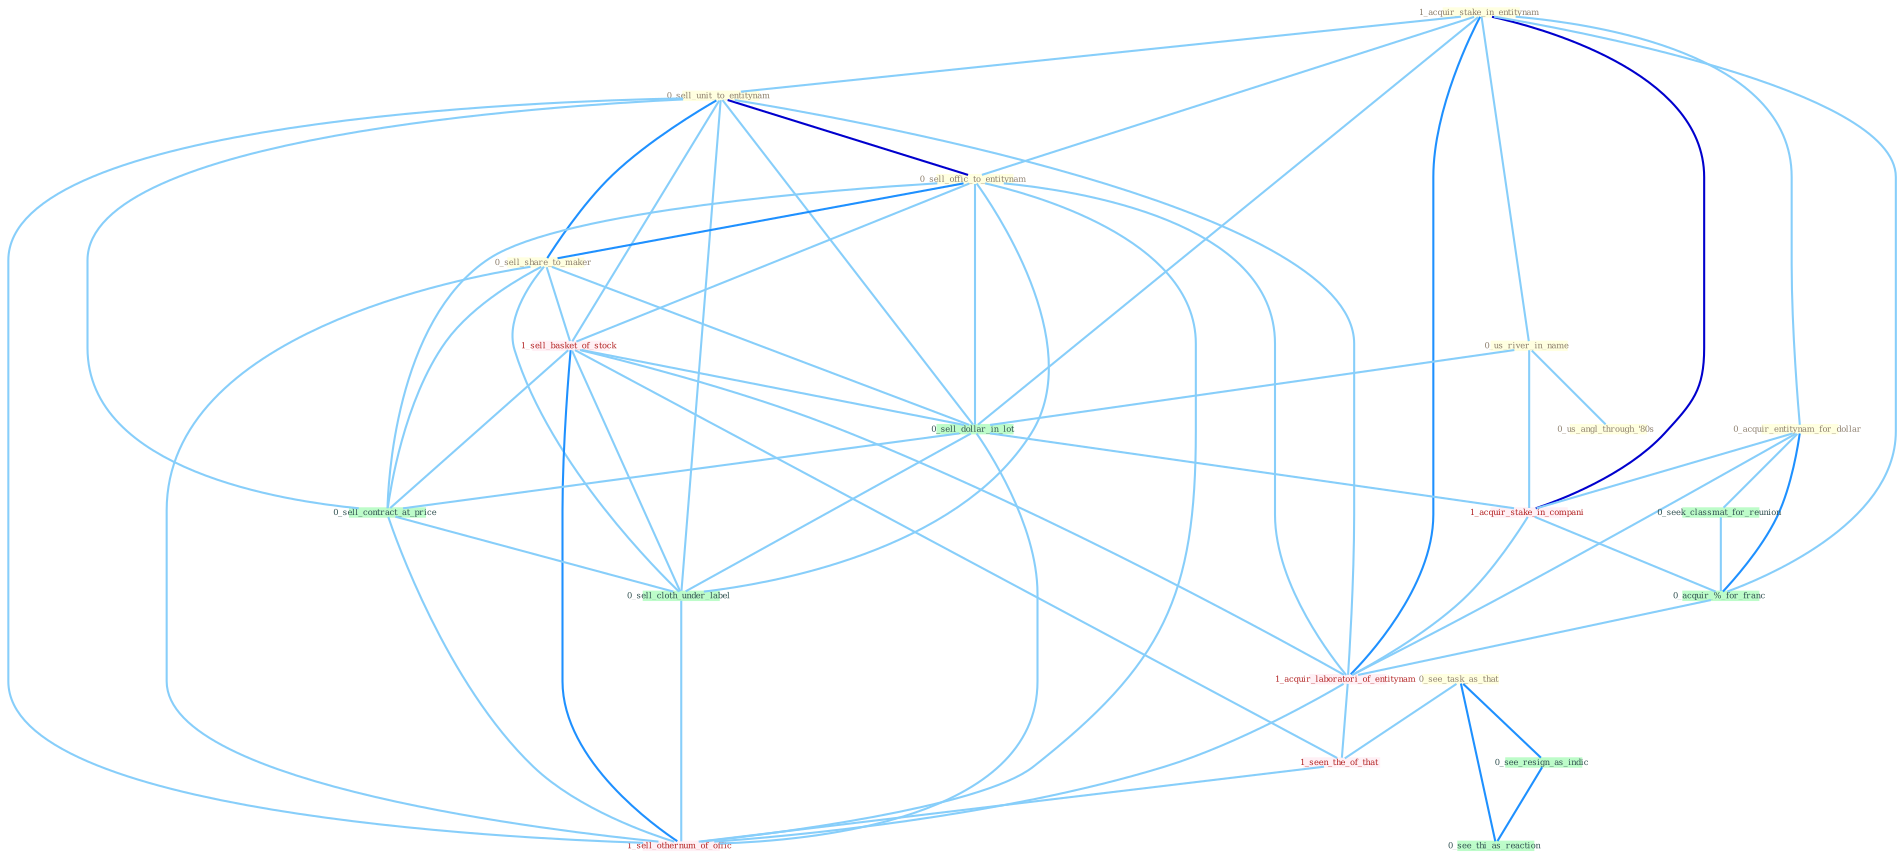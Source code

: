 Graph G{ 
    node
    [shape=polygon,style=filled,width=.5,height=.06,color="#BDFCC9",fixedsize=true,fontsize=4,
    fontcolor="#2f4f4f"];
    {node
    [color="#ffffe0", fontcolor="#8b7d6b"] "1_acquir_stake_in_entitynam " "0_us_river_in_name " "0_sell_unit_to_entitynam " "0_sell_offic_to_entitynam " "0_see_task_as_that " "0_acquir_entitynam_for_dollar " "0_us_angl_through_'80s " "0_sell_share_to_maker "}
{node [color="#fff0f5", fontcolor="#b22222"] "1_sell_basket_of_stock " "1_acquir_stake_in_compani " "1_acquir_laboratori_of_entitynam " "1_seen_the_of_that " "1_sell_othernum_of_offic "}
edge [color="#B0E2FF"];

	"1_acquir_stake_in_entitynam " -- "0_us_river_in_name " [w="1", color="#87cefa" ];
	"1_acquir_stake_in_entitynam " -- "0_sell_unit_to_entitynam " [w="1", color="#87cefa" ];
	"1_acquir_stake_in_entitynam " -- "0_sell_offic_to_entitynam " [w="1", color="#87cefa" ];
	"1_acquir_stake_in_entitynam " -- "0_acquir_entitynam_for_dollar " [w="1", color="#87cefa" ];
	"1_acquir_stake_in_entitynam " -- "0_sell_dollar_in_lot " [w="1", color="#87cefa" ];
	"1_acquir_stake_in_entitynam " -- "1_acquir_stake_in_compani " [w="3", color="#0000cd" , len=0.6];
	"1_acquir_stake_in_entitynam " -- "0_acquir_%_for_franc " [w="1", color="#87cefa" ];
	"1_acquir_stake_in_entitynam " -- "1_acquir_laboratori_of_entitynam " [w="2", color="#1e90ff" , len=0.8];
	"0_us_river_in_name " -- "0_us_angl_through_'80s " [w="1", color="#87cefa" ];
	"0_us_river_in_name " -- "0_sell_dollar_in_lot " [w="1", color="#87cefa" ];
	"0_us_river_in_name " -- "1_acquir_stake_in_compani " [w="1", color="#87cefa" ];
	"0_sell_unit_to_entitynam " -- "0_sell_offic_to_entitynam " [w="3", color="#0000cd" , len=0.6];
	"0_sell_unit_to_entitynam " -- "0_sell_share_to_maker " [w="2", color="#1e90ff" , len=0.8];
	"0_sell_unit_to_entitynam " -- "1_sell_basket_of_stock " [w="1", color="#87cefa" ];
	"0_sell_unit_to_entitynam " -- "0_sell_dollar_in_lot " [w="1", color="#87cefa" ];
	"0_sell_unit_to_entitynam " -- "0_sell_contract_at_price " [w="1", color="#87cefa" ];
	"0_sell_unit_to_entitynam " -- "1_acquir_laboratori_of_entitynam " [w="1", color="#87cefa" ];
	"0_sell_unit_to_entitynam " -- "0_sell_cloth_under_label " [w="1", color="#87cefa" ];
	"0_sell_unit_to_entitynam " -- "1_sell_othernum_of_offic " [w="1", color="#87cefa" ];
	"0_sell_offic_to_entitynam " -- "0_sell_share_to_maker " [w="2", color="#1e90ff" , len=0.8];
	"0_sell_offic_to_entitynam " -- "1_sell_basket_of_stock " [w="1", color="#87cefa" ];
	"0_sell_offic_to_entitynam " -- "0_sell_dollar_in_lot " [w="1", color="#87cefa" ];
	"0_sell_offic_to_entitynam " -- "0_sell_contract_at_price " [w="1", color="#87cefa" ];
	"0_sell_offic_to_entitynam " -- "1_acquir_laboratori_of_entitynam " [w="1", color="#87cefa" ];
	"0_sell_offic_to_entitynam " -- "0_sell_cloth_under_label " [w="1", color="#87cefa" ];
	"0_sell_offic_to_entitynam " -- "1_sell_othernum_of_offic " [w="1", color="#87cefa" ];
	"0_see_task_as_that " -- "0_see_resign_as_indic " [w="2", color="#1e90ff" , len=0.8];
	"0_see_task_as_that " -- "1_seen_the_of_that " [w="1", color="#87cefa" ];
	"0_see_task_as_that " -- "0_see_thi_as_reaction " [w="2", color="#1e90ff" , len=0.8];
	"0_acquir_entitynam_for_dollar " -- "0_seek_classmat_for_reunion " [w="1", color="#87cefa" ];
	"0_acquir_entitynam_for_dollar " -- "1_acquir_stake_in_compani " [w="1", color="#87cefa" ];
	"0_acquir_entitynam_for_dollar " -- "0_acquir_%_for_franc " [w="2", color="#1e90ff" , len=0.8];
	"0_acquir_entitynam_for_dollar " -- "1_acquir_laboratori_of_entitynam " [w="1", color="#87cefa" ];
	"0_sell_share_to_maker " -- "1_sell_basket_of_stock " [w="1", color="#87cefa" ];
	"0_sell_share_to_maker " -- "0_sell_dollar_in_lot " [w="1", color="#87cefa" ];
	"0_sell_share_to_maker " -- "0_sell_contract_at_price " [w="1", color="#87cefa" ];
	"0_sell_share_to_maker " -- "0_sell_cloth_under_label " [w="1", color="#87cefa" ];
	"0_sell_share_to_maker " -- "1_sell_othernum_of_offic " [w="1", color="#87cefa" ];
	"0_seek_classmat_for_reunion " -- "0_acquir_%_for_franc " [w="1", color="#87cefa" ];
	"1_sell_basket_of_stock " -- "0_sell_dollar_in_lot " [w="1", color="#87cefa" ];
	"1_sell_basket_of_stock " -- "0_sell_contract_at_price " [w="1", color="#87cefa" ];
	"1_sell_basket_of_stock " -- "1_acquir_laboratori_of_entitynam " [w="1", color="#87cefa" ];
	"1_sell_basket_of_stock " -- "0_sell_cloth_under_label " [w="1", color="#87cefa" ];
	"1_sell_basket_of_stock " -- "1_seen_the_of_that " [w="1", color="#87cefa" ];
	"1_sell_basket_of_stock " -- "1_sell_othernum_of_offic " [w="2", color="#1e90ff" , len=0.8];
	"0_sell_dollar_in_lot " -- "1_acquir_stake_in_compani " [w="1", color="#87cefa" ];
	"0_sell_dollar_in_lot " -- "0_sell_contract_at_price " [w="1", color="#87cefa" ];
	"0_sell_dollar_in_lot " -- "0_sell_cloth_under_label " [w="1", color="#87cefa" ];
	"0_sell_dollar_in_lot " -- "1_sell_othernum_of_offic " [w="1", color="#87cefa" ];
	"0_see_resign_as_indic " -- "0_see_thi_as_reaction " [w="2", color="#1e90ff" , len=0.8];
	"1_acquir_stake_in_compani " -- "0_acquir_%_for_franc " [w="1", color="#87cefa" ];
	"1_acquir_stake_in_compani " -- "1_acquir_laboratori_of_entitynam " [w="1", color="#87cefa" ];
	"0_acquir_%_for_franc " -- "1_acquir_laboratori_of_entitynam " [w="1", color="#87cefa" ];
	"0_sell_contract_at_price " -- "0_sell_cloth_under_label " [w="1", color="#87cefa" ];
	"0_sell_contract_at_price " -- "1_sell_othernum_of_offic " [w="1", color="#87cefa" ];
	"1_acquir_laboratori_of_entitynam " -- "1_seen_the_of_that " [w="1", color="#87cefa" ];
	"1_acquir_laboratori_of_entitynam " -- "1_sell_othernum_of_offic " [w="1", color="#87cefa" ];
	"0_sell_cloth_under_label " -- "1_sell_othernum_of_offic " [w="1", color="#87cefa" ];
	"1_seen_the_of_that " -- "1_sell_othernum_of_offic " [w="1", color="#87cefa" ];
}